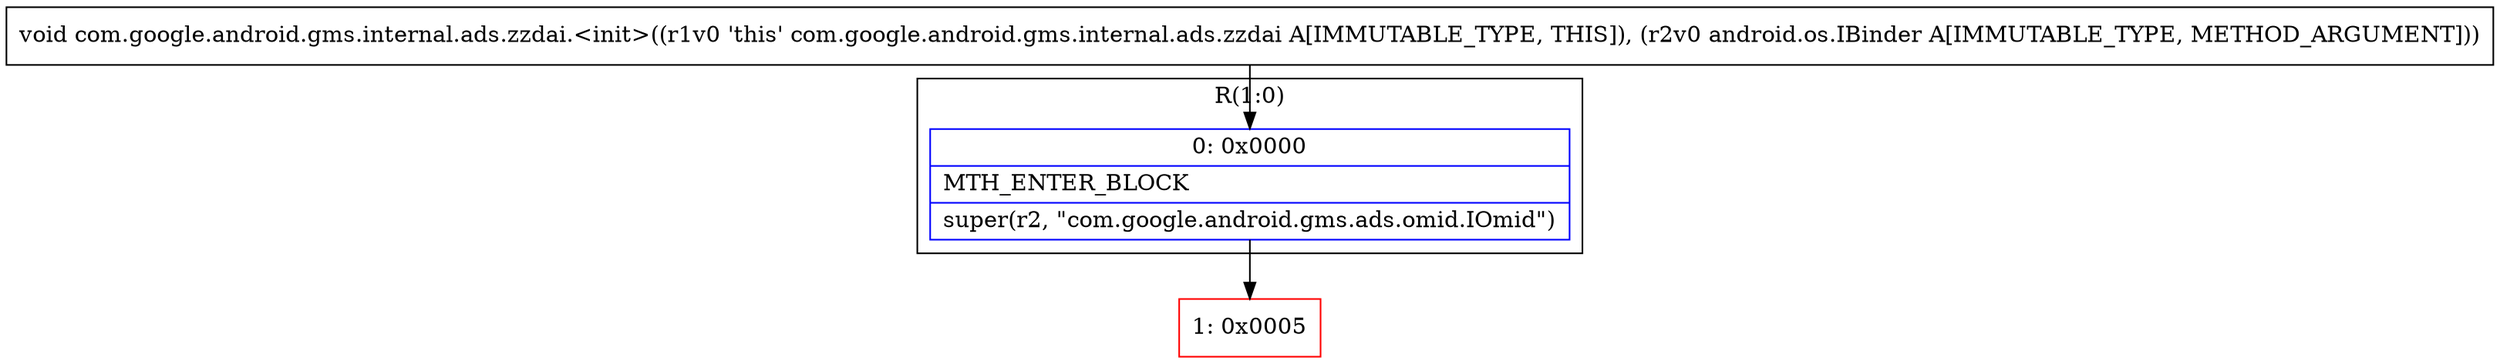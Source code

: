 digraph "CFG forcom.google.android.gms.internal.ads.zzdai.\<init\>(Landroid\/os\/IBinder;)V" {
subgraph cluster_Region_1361135379 {
label = "R(1:0)";
node [shape=record,color=blue];
Node_0 [shape=record,label="{0\:\ 0x0000|MTH_ENTER_BLOCK\l|super(r2, \"com.google.android.gms.ads.omid.IOmid\")\l}"];
}
Node_1 [shape=record,color=red,label="{1\:\ 0x0005}"];
MethodNode[shape=record,label="{void com.google.android.gms.internal.ads.zzdai.\<init\>((r1v0 'this' com.google.android.gms.internal.ads.zzdai A[IMMUTABLE_TYPE, THIS]), (r2v0 android.os.IBinder A[IMMUTABLE_TYPE, METHOD_ARGUMENT])) }"];
MethodNode -> Node_0;
Node_0 -> Node_1;
}

